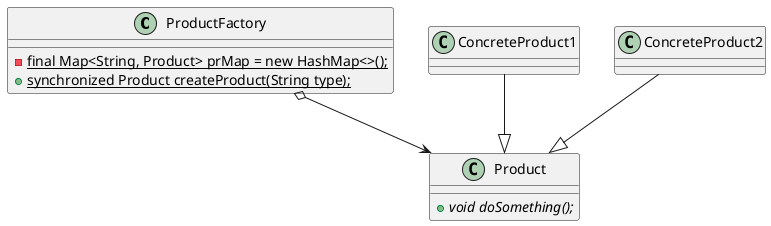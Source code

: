 @startuml

class ProductFactory{
- {static} final Map<String, Product> prMap = new HashMap<>();
+ {static} synchronized Product createProduct(String type);
}

class Product{
+ {abstract} void doSomething();
}

class ConcreteProduct1{
}

class ConcreteProduct2{
}

ConcreteProduct1 --|> Product

ConcreteProduct2 --|> Product

ProductFactory o--> Product
@enduml